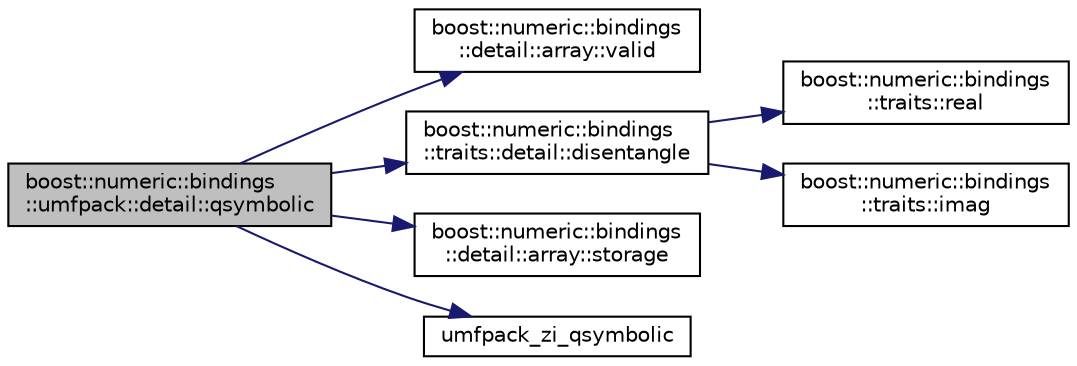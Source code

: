 digraph "boost::numeric::bindings::umfpack::detail::qsymbolic"
{
  edge [fontname="Helvetica",fontsize="10",labelfontname="Helvetica",labelfontsize="10"];
  node [fontname="Helvetica",fontsize="10",shape=record];
  rankdir="LR";
  Node74 [label="boost::numeric::bindings\l::umfpack::detail::qsymbolic",height=0.2,width=0.4,color="black", fillcolor="grey75", style="filled", fontcolor="black"];
  Node74 -> Node75 [color="midnightblue",fontsize="10",style="solid",fontname="Helvetica"];
  Node75 [label="boost::numeric::bindings\l::detail::array::valid",height=0.2,width=0.4,color="black", fillcolor="white", style="filled",URL="$dc/d6f/classboost_1_1numeric_1_1bindings_1_1detail_1_1array.html#a2663e7568256e96264861700f2237728"];
  Node74 -> Node76 [color="midnightblue",fontsize="10",style="solid",fontname="Helvetica"];
  Node76 [label="boost::numeric::bindings\l::traits::detail::disentangle",height=0.2,width=0.4,color="black", fillcolor="white", style="filled",URL="$da/db9/namespaceboost_1_1numeric_1_1bindings_1_1traits_1_1detail.html#ae26dbe0913c570b55dfc07ba7e2479ae"];
  Node76 -> Node77 [color="midnightblue",fontsize="10",style="solid",fontname="Helvetica"];
  Node77 [label="boost::numeric::bindings\l::traits::real",height=0.2,width=0.4,color="black", fillcolor="white", style="filled",URL="$d1/d51/namespaceboost_1_1numeric_1_1bindings_1_1traits.html#a66bbecab037d720ac6ce66fcd0c07a5e"];
  Node76 -> Node78 [color="midnightblue",fontsize="10",style="solid",fontname="Helvetica"];
  Node78 [label="boost::numeric::bindings\l::traits::imag",height=0.2,width=0.4,color="black", fillcolor="white", style="filled",URL="$d1/d51/namespaceboost_1_1numeric_1_1bindings_1_1traits.html#a3111566b8a03b5858092b5e7f1e2d460"];
  Node74 -> Node79 [color="midnightblue",fontsize="10",style="solid",fontname="Helvetica"];
  Node79 [label="boost::numeric::bindings\l::detail::array::storage",height=0.2,width=0.4,color="black", fillcolor="white", style="filled",URL="$dc/d6f/classboost_1_1numeric_1_1bindings_1_1detail_1_1array.html#a75434772764126db923d281f6dd47000"];
  Node74 -> Node80 [color="midnightblue",fontsize="10",style="solid",fontname="Helvetica"];
  Node80 [label="umfpack_zi_qsymbolic",height=0.2,width=0.4,color="black", fillcolor="white", style="filled",URL="$d1/de1/3rd_party_2_suite_sparse_2_u_m_f_p_a_c_k_2_include_2umfpack__qsymbolic_8h.html#a0d14c019a7eb2e988d2e2c8b1f63b0d6"];
}
